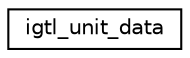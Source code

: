 digraph "Graphical Class Hierarchy"
{
  edge [fontname="Helvetica",fontsize="10",labelfontname="Helvetica",labelfontsize="10"];
  node [fontname="Helvetica",fontsize="10",shape=record];
  rankdir="LR";
  Node1 [label="igtl_unit_data",height=0.2,width=0.4,color="black", fillcolor="white", style="filled",URL="$structigtl__unit__data.html"];
}
